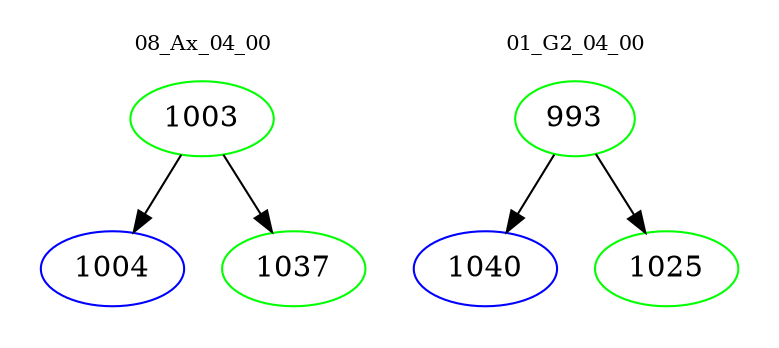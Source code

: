 digraph{
subgraph cluster_0 {
color = white
label = "08_Ax_04_00";
fontsize=10;
T0_1003 [label="1003", color="green"]
T0_1003 -> T0_1004 [color="black"]
T0_1004 [label="1004", color="blue"]
T0_1003 -> T0_1037 [color="black"]
T0_1037 [label="1037", color="green"]
}
subgraph cluster_1 {
color = white
label = "01_G2_04_00";
fontsize=10;
T1_993 [label="993", color="green"]
T1_993 -> T1_1040 [color="black"]
T1_1040 [label="1040", color="blue"]
T1_993 -> T1_1025 [color="black"]
T1_1025 [label="1025", color="green"]
}
}

